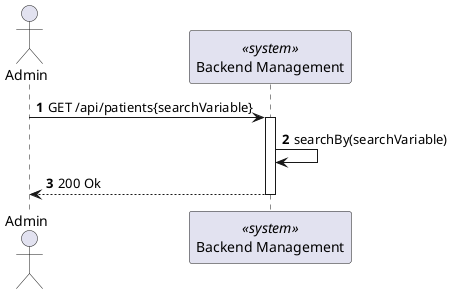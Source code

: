@startuml PatientProfilesListing(level2)

autonumber
actor Admin as "Admin"
participant SYS as "Backend Management" <<system>>

Admin -> SYS : GET /api/patients{searchVariable}
activate SYS

SYS -> SYS : searchBy(searchVariable)

Admin <-- SYS : 200 Ok
deactivate SYS


@enduml